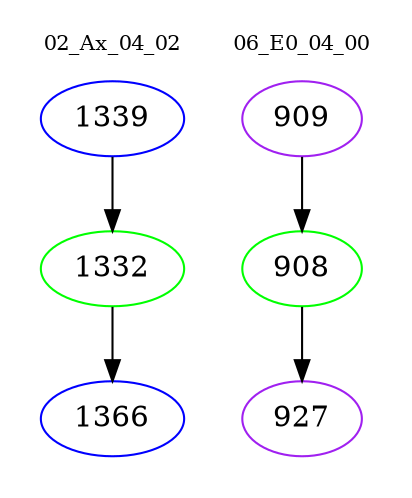 digraph{
subgraph cluster_0 {
color = white
label = "02_Ax_04_02";
fontsize=10;
T0_1339 [label="1339", color="blue"]
T0_1339 -> T0_1332 [color="black"]
T0_1332 [label="1332", color="green"]
T0_1332 -> T0_1366 [color="black"]
T0_1366 [label="1366", color="blue"]
}
subgraph cluster_1 {
color = white
label = "06_E0_04_00";
fontsize=10;
T1_909 [label="909", color="purple"]
T1_909 -> T1_908 [color="black"]
T1_908 [label="908", color="green"]
T1_908 -> T1_927 [color="black"]
T1_927 [label="927", color="purple"]
}
}

